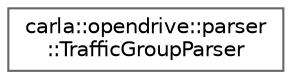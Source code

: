 digraph "类继承关系图"
{
 // INTERACTIVE_SVG=YES
 // LATEX_PDF_SIZE
  bgcolor="transparent";
  edge [fontname=Helvetica,fontsize=10,labelfontname=Helvetica,labelfontsize=10];
  node [fontname=Helvetica,fontsize=10,shape=box,height=0.2,width=0.4];
  rankdir="LR";
  Node0 [id="Node000000",label="carla::opendrive::parser\l::TrafficGroupParser",height=0.2,width=0.4,color="grey40", fillcolor="white", style="filled",URL="$d8/d46/classcarla_1_1opendrive_1_1parser_1_1TrafficGroupParser.html",tooltip=" "];
}

